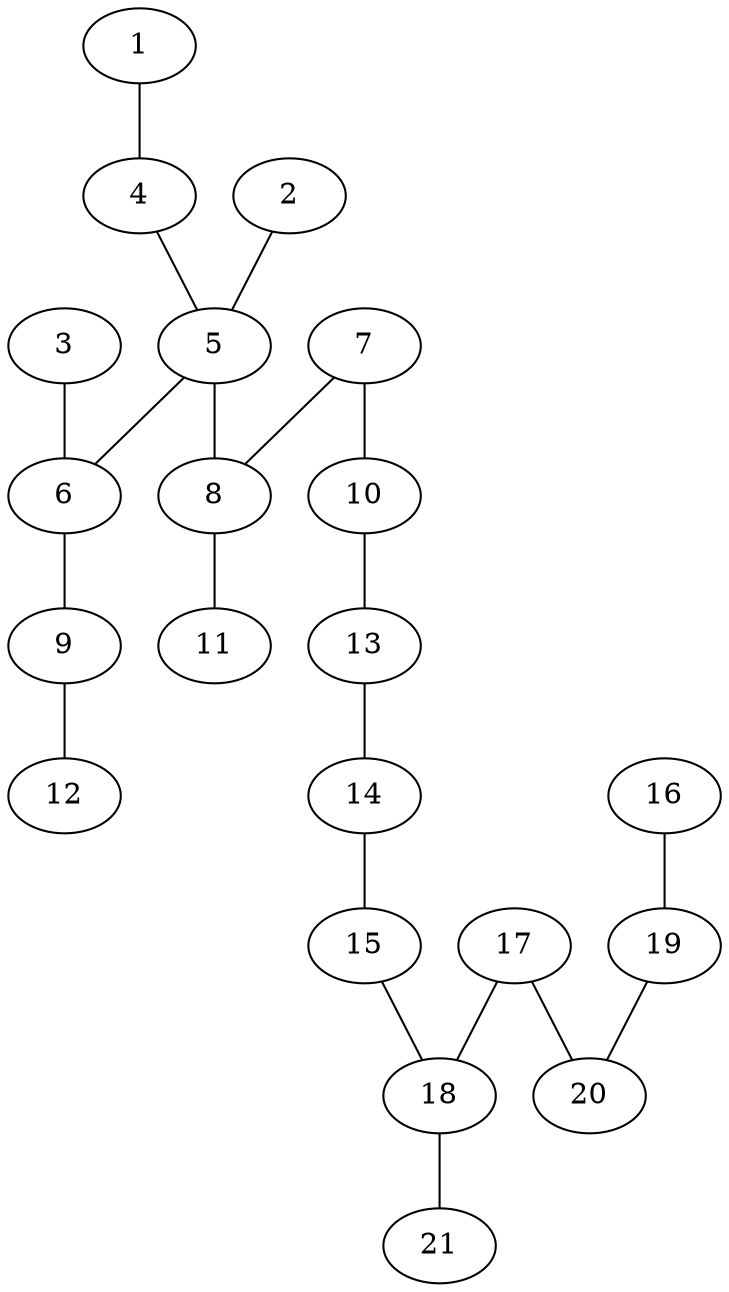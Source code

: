 graph prims {
	1 -- 4	[Weight=2];
	2 -- 5	[Weight=3];
	3 -- 6	[Weight=6];
	4 -- 5	[Weight=6];
	5 -- 6	[Weight=2];
	5 -- 8	[Weight=4];
	6 -- 9	[Weight=7];
	7 -- 8	[Weight=6];
	7 -- 10	[Weight=4];
	8 -- 11	[Weight=4];
	9 -- 12	[Weight=7];
	10 -- 13	[Weight=6];
	13 -- 14	[Weight=6];
	14 -- 15	[Weight=2];
	15 -- 18	[Weight=8];
	16 -- 19	[Weight=6];
	17 -- 18	[Weight=2];
	17 -- 20	[Weight=7];
	18 -- 21	[Weight=6];
	19 -- 20	[Weight=6];
}